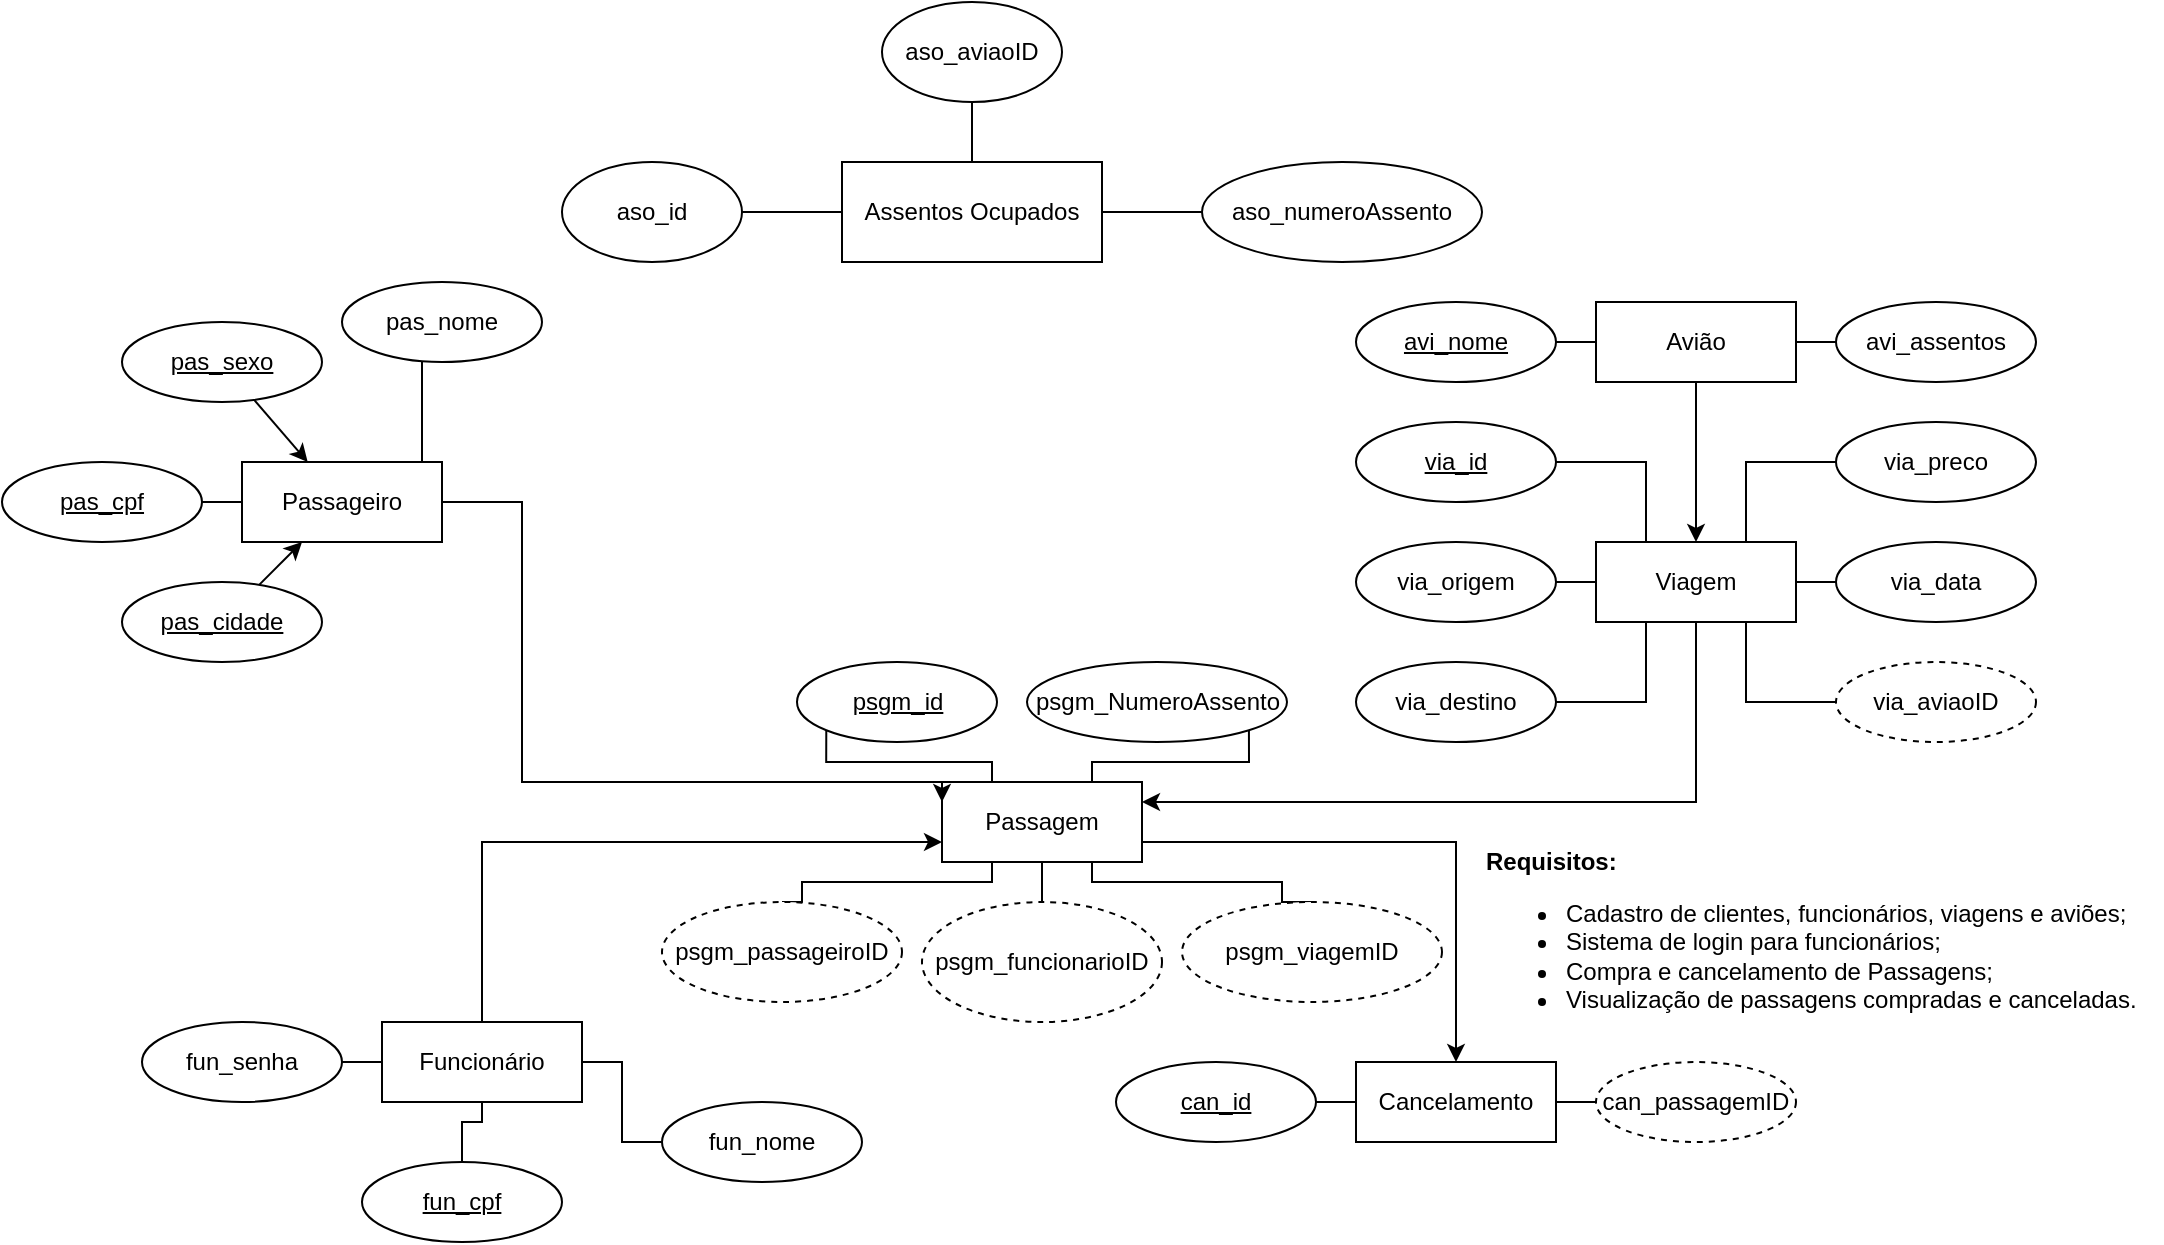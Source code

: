 <mxfile version="15.4.0" type="device"><diagram id="XebMpN3RaRsuIJgOyOjb" name="Page-1"><mxGraphModel dx="3307" dy="2646" grid="1" gridSize="10" guides="1" tooltips="1" connect="1" arrows="1" fold="1" page="1" pageScale="1" pageWidth="827" pageHeight="1169" math="0" shadow="0"><root><mxCell id="0"/><mxCell id="1" parent="0"/><mxCell id="BAULVOGwkpI4CkgKilwc-57" style="edgeStyle=orthogonalEdgeStyle;rounded=0;orthogonalLoop=1;jettySize=auto;html=1;exitX=1;exitY=0.75;exitDx=0;exitDy=0;entryX=0.5;entryY=0;entryDx=0;entryDy=0;endArrow=classic;endFill=1;" parent="1" source="BAULVOGwkpI4CkgKilwc-1" target="BAULVOGwkpI4CkgKilwc-21" edge="1"><mxGeometry relative="1" as="geometry"/></mxCell><mxCell id="BAULVOGwkpI4CkgKilwc-1" value="Passagem" style="whiteSpace=wrap;html=1;align=center;" parent="1" vertex="1"><mxGeometry x="400" y="330" width="100" height="40" as="geometry"/></mxCell><mxCell id="BAULVOGwkpI4CkgKilwc-64" style="edgeStyle=orthogonalEdgeStyle;rounded=0;orthogonalLoop=1;jettySize=auto;html=1;entryX=0;entryY=0.75;entryDx=0;entryDy=0;endArrow=classic;endFill=1;" parent="1" source="BAULVOGwkpI4CkgKilwc-2" target="BAULVOGwkpI4CkgKilwc-1" edge="1"><mxGeometry relative="1" as="geometry"><Array as="points"><mxPoint x="170" y="360"/></Array></mxGeometry></mxCell><mxCell id="BAULVOGwkpI4CkgKilwc-2" value="Funcionário" style="whiteSpace=wrap;html=1;align=center;" parent="1" vertex="1"><mxGeometry x="120" y="450" width="100" height="40" as="geometry"/></mxCell><mxCell id="BAULVOGwkpI4CkgKilwc-63" style="edgeStyle=orthogonalEdgeStyle;rounded=0;orthogonalLoop=1;jettySize=auto;html=1;entryX=0;entryY=0.25;entryDx=0;entryDy=0;endArrow=classic;endFill=1;" parent="1" source="BAULVOGwkpI4CkgKilwc-3" target="BAULVOGwkpI4CkgKilwc-1" edge="1"><mxGeometry relative="1" as="geometry"><Array as="points"><mxPoint x="190" y="190"/><mxPoint x="190" y="330"/><mxPoint x="400" y="330"/></Array></mxGeometry></mxCell><mxCell id="BAULVOGwkpI4CkgKilwc-3" value="Passageiro" style="whiteSpace=wrap;html=1;align=center;" parent="1" vertex="1"><mxGeometry x="50" y="170" width="100" height="40" as="geometry"/></mxCell><mxCell id="BAULVOGwkpI4CkgKilwc-61" style="edgeStyle=orthogonalEdgeStyle;rounded=0;orthogonalLoop=1;jettySize=auto;html=1;entryX=1;entryY=0.25;entryDx=0;entryDy=0;endArrow=classic;endFill=1;" parent="1" source="BAULVOGwkpI4CkgKilwc-4" target="BAULVOGwkpI4CkgKilwc-1" edge="1"><mxGeometry relative="1" as="geometry"><Array as="points"><mxPoint x="777" y="340"/></Array></mxGeometry></mxCell><mxCell id="BAULVOGwkpI4CkgKilwc-4" value="Viagem" style="whiteSpace=wrap;html=1;align=center;" parent="1" vertex="1"><mxGeometry x="727" y="210" width="100" height="40" as="geometry"/></mxCell><mxCell id="BAULVOGwkpI4CkgKilwc-62" style="edgeStyle=orthogonalEdgeStyle;rounded=0;orthogonalLoop=1;jettySize=auto;html=1;entryX=0.5;entryY=0;entryDx=0;entryDy=0;endArrow=classic;endFill=1;" parent="1" source="BAULVOGwkpI4CkgKilwc-5" target="BAULVOGwkpI4CkgKilwc-4" edge="1"><mxGeometry relative="1" as="geometry"/></mxCell><mxCell id="BAULVOGwkpI4CkgKilwc-5" value="Avião" style="whiteSpace=wrap;html=1;align=center;" parent="1" vertex="1"><mxGeometry x="727" y="90" width="100" height="40" as="geometry"/></mxCell><mxCell id="BAULVOGwkpI4CkgKilwc-41" style="edgeStyle=orthogonalEdgeStyle;rounded=0;orthogonalLoop=1;jettySize=auto;html=1;entryX=1;entryY=0.5;entryDx=0;entryDy=0;endArrow=none;endFill=0;" parent="1" source="BAULVOGwkpI4CkgKilwc-7" target="BAULVOGwkpI4CkgKilwc-5" edge="1"><mxGeometry relative="1" as="geometry"/></mxCell><mxCell id="BAULVOGwkpI4CkgKilwc-7" value="avi_assentos" style="ellipse;whiteSpace=wrap;html=1;align=center;" parent="1" vertex="1"><mxGeometry x="847" y="90" width="100" height="40" as="geometry"/></mxCell><mxCell id="BAULVOGwkpI4CkgKilwc-42" style="edgeStyle=orthogonalEdgeStyle;rounded=0;orthogonalLoop=1;jettySize=auto;html=1;entryX=0;entryY=0.5;entryDx=0;entryDy=0;endArrow=none;endFill=0;" parent="1" source="BAULVOGwkpI4CkgKilwc-9" target="BAULVOGwkpI4CkgKilwc-5" edge="1"><mxGeometry relative="1" as="geometry"/></mxCell><mxCell id="BAULVOGwkpI4CkgKilwc-9" value="&lt;u&gt;avi_nome&lt;/u&gt;" style="ellipse;whiteSpace=wrap;html=1;align=center;" parent="1" vertex="1"><mxGeometry x="607" y="90" width="100" height="40" as="geometry"/></mxCell><mxCell id="BAULVOGwkpI4CkgKilwc-50" style="edgeStyle=orthogonalEdgeStyle;rounded=0;orthogonalLoop=1;jettySize=auto;html=1;entryX=0.25;entryY=0;entryDx=0;entryDy=0;endArrow=none;endFill=0;" parent="1" source="BAULVOGwkpI4CkgKilwc-10" target="BAULVOGwkpI4CkgKilwc-4" edge="1"><mxGeometry relative="1" as="geometry"/></mxCell><mxCell id="BAULVOGwkpI4CkgKilwc-10" value="via_id" style="ellipse;whiteSpace=wrap;html=1;align=center;fontStyle=4;" parent="1" vertex="1"><mxGeometry x="607" y="150" width="100" height="40" as="geometry"/></mxCell><mxCell id="BAULVOGwkpI4CkgKilwc-52" style="edgeStyle=orthogonalEdgeStyle;rounded=0;orthogonalLoop=1;jettySize=auto;html=1;entryX=0.75;entryY=1;entryDx=0;entryDy=0;endArrow=none;endFill=0;" parent="1" source="BAULVOGwkpI4CkgKilwc-11" target="BAULVOGwkpI4CkgKilwc-4" edge="1"><mxGeometry relative="1" as="geometry"/></mxCell><mxCell id="BAULVOGwkpI4CkgKilwc-11" value="via_aviaoID" style="ellipse;whiteSpace=wrap;html=1;align=center;dashed=1;" parent="1" vertex="1"><mxGeometry x="847" y="270" width="100" height="40" as="geometry"/></mxCell><mxCell id="BAULVOGwkpI4CkgKilwc-47" style="edgeStyle=orthogonalEdgeStyle;rounded=0;orthogonalLoop=1;jettySize=auto;html=1;entryX=1;entryY=0.5;entryDx=0;entryDy=0;endArrow=none;endFill=0;" parent="1" source="BAULVOGwkpI4CkgKilwc-12" target="BAULVOGwkpI4CkgKilwc-4" edge="1"><mxGeometry relative="1" as="geometry"/></mxCell><mxCell id="BAULVOGwkpI4CkgKilwc-12" value="via_data" style="ellipse;whiteSpace=wrap;html=1;align=center;" parent="1" vertex="1"><mxGeometry x="847" y="210" width="100" height="40" as="geometry"/></mxCell><mxCell id="BAULVOGwkpI4CkgKilwc-51" style="edgeStyle=orthogonalEdgeStyle;rounded=0;orthogonalLoop=1;jettySize=auto;html=1;entryX=0.75;entryY=0;entryDx=0;entryDy=0;endArrow=none;endFill=0;" parent="1" source="BAULVOGwkpI4CkgKilwc-13" target="BAULVOGwkpI4CkgKilwc-4" edge="1"><mxGeometry relative="1" as="geometry"/></mxCell><mxCell id="BAULVOGwkpI4CkgKilwc-13" value="via_preco" style="ellipse;whiteSpace=wrap;html=1;align=center;" parent="1" vertex="1"><mxGeometry x="847" y="150" width="100" height="40" as="geometry"/></mxCell><mxCell id="BAULVOGwkpI4CkgKilwc-49" style="edgeStyle=orthogonalEdgeStyle;rounded=0;orthogonalLoop=1;jettySize=auto;html=1;entryX=0.25;entryY=1;entryDx=0;entryDy=0;endArrow=none;endFill=0;" parent="1" source="BAULVOGwkpI4CkgKilwc-14" target="BAULVOGwkpI4CkgKilwc-4" edge="1"><mxGeometry relative="1" as="geometry"/></mxCell><mxCell id="BAULVOGwkpI4CkgKilwc-14" value="via_destino" style="ellipse;whiteSpace=wrap;html=1;align=center;" parent="1" vertex="1"><mxGeometry x="607" y="270" width="100" height="40" as="geometry"/></mxCell><mxCell id="BAULVOGwkpI4CkgKilwc-48" style="edgeStyle=orthogonalEdgeStyle;rounded=0;orthogonalLoop=1;jettySize=auto;html=1;entryX=0;entryY=0.5;entryDx=0;entryDy=0;endArrow=none;endFill=0;" parent="1" source="BAULVOGwkpI4CkgKilwc-15" target="BAULVOGwkpI4CkgKilwc-4" edge="1"><mxGeometry relative="1" as="geometry"/></mxCell><mxCell id="BAULVOGwkpI4CkgKilwc-15" value="via_origem" style="ellipse;whiteSpace=wrap;html=1;align=center;" parent="1" vertex="1"><mxGeometry x="607" y="210" width="100" height="40" as="geometry"/></mxCell><mxCell id="BAULVOGwkpI4CkgKilwc-54" style="edgeStyle=orthogonalEdgeStyle;rounded=0;orthogonalLoop=1;jettySize=auto;html=1;entryX=0;entryY=0.5;entryDx=0;entryDy=0;endArrow=none;endFill=0;" parent="1" source="BAULVOGwkpI4CkgKilwc-16" target="BAULVOGwkpI4CkgKilwc-3" edge="1"><mxGeometry relative="1" as="geometry"/></mxCell><mxCell id="BAULVOGwkpI4CkgKilwc-16" value="pas_cpf" style="ellipse;whiteSpace=wrap;html=1;align=center;fontStyle=4;" parent="1" vertex="1"><mxGeometry x="-70" y="170" width="100" height="40" as="geometry"/></mxCell><mxCell id="BAULVOGwkpI4CkgKilwc-53" style="edgeStyle=orthogonalEdgeStyle;rounded=0;orthogonalLoop=1;jettySize=auto;html=1;entryX=1;entryY=0.5;entryDx=0;entryDy=0;endArrow=none;endFill=0;" parent="1" source="BAULVOGwkpI4CkgKilwc-17" target="BAULVOGwkpI4CkgKilwc-3" edge="1"><mxGeometry relative="1" as="geometry"><Array as="points"><mxPoint x="140" y="170"/><mxPoint x="150" y="170"/></Array></mxGeometry></mxCell><mxCell id="BAULVOGwkpI4CkgKilwc-17" value="pas_nome" style="ellipse;whiteSpace=wrap;html=1;align=center;" parent="1" vertex="1"><mxGeometry x="100" y="80" width="100" height="40" as="geometry"/></mxCell><mxCell id="BAULVOGwkpI4CkgKilwc-44" style="edgeStyle=orthogonalEdgeStyle;rounded=0;orthogonalLoop=1;jettySize=auto;html=1;entryX=0.5;entryY=1;entryDx=0;entryDy=0;endArrow=none;endFill=0;" parent="1" source="BAULVOGwkpI4CkgKilwc-18" target="BAULVOGwkpI4CkgKilwc-2" edge="1"><mxGeometry relative="1" as="geometry"/></mxCell><mxCell id="BAULVOGwkpI4CkgKilwc-18" value="fun_cpf" style="ellipse;whiteSpace=wrap;html=1;align=center;fontStyle=4;" parent="1" vertex="1"><mxGeometry x="110" y="520" width="100" height="40" as="geometry"/></mxCell><mxCell id="BAULVOGwkpI4CkgKilwc-46" style="edgeStyle=orthogonalEdgeStyle;rounded=0;orthogonalLoop=1;jettySize=auto;html=1;entryX=1;entryY=0.5;entryDx=0;entryDy=0;endArrow=none;endFill=0;" parent="1" source="BAULVOGwkpI4CkgKilwc-19" target="BAULVOGwkpI4CkgKilwc-2" edge="1"><mxGeometry relative="1" as="geometry"/></mxCell><mxCell id="BAULVOGwkpI4CkgKilwc-19" value="fun_nome" style="ellipse;whiteSpace=wrap;html=1;align=center;" parent="1" vertex="1"><mxGeometry x="260" y="490" width="100" height="40" as="geometry"/></mxCell><mxCell id="BAULVOGwkpI4CkgKilwc-45" style="edgeStyle=orthogonalEdgeStyle;rounded=0;orthogonalLoop=1;jettySize=auto;html=1;entryX=0;entryY=0.5;entryDx=0;entryDy=0;endArrow=none;endFill=0;" parent="1" source="BAULVOGwkpI4CkgKilwc-20" target="BAULVOGwkpI4CkgKilwc-2" edge="1"><mxGeometry relative="1" as="geometry"/></mxCell><mxCell id="BAULVOGwkpI4CkgKilwc-20" value="fun_senha" style="ellipse;whiteSpace=wrap;html=1;align=center;" parent="1" vertex="1"><mxGeometry y="450" width="100" height="40" as="geometry"/></mxCell><mxCell id="BAULVOGwkpI4CkgKilwc-21" value="Cancelamento" style="whiteSpace=wrap;html=1;align=center;" parent="1" vertex="1"><mxGeometry x="607" y="470" width="100" height="40" as="geometry"/></mxCell><mxCell id="BAULVOGwkpI4CkgKilwc-38" style="edgeStyle=orthogonalEdgeStyle;rounded=0;orthogonalLoop=1;jettySize=auto;html=1;entryX=0.25;entryY=0;entryDx=0;entryDy=0;exitX=0;exitY=1;exitDx=0;exitDy=0;endArrow=none;endFill=0;" parent="1" source="BAULVOGwkpI4CkgKilwc-23" target="BAULVOGwkpI4CkgKilwc-1" edge="1"><mxGeometry relative="1" as="geometry"><Array as="points"><mxPoint x="342" y="320"/><mxPoint x="425" y="320"/></Array></mxGeometry></mxCell><mxCell id="BAULVOGwkpI4CkgKilwc-23" value="psgm_id" style="ellipse;whiteSpace=wrap;html=1;align=center;fontStyle=4;" parent="1" vertex="1"><mxGeometry x="327.5" y="270" width="100" height="40" as="geometry"/></mxCell><mxCell id="BAULVOGwkpI4CkgKilwc-34" style="edgeStyle=orthogonalEdgeStyle;rounded=0;orthogonalLoop=1;jettySize=auto;html=1;entryX=0.25;entryY=1;entryDx=0;entryDy=0;exitX=0.5;exitY=0;exitDx=0;exitDy=0;endArrow=none;endFill=0;" parent="1" source="BAULVOGwkpI4CkgKilwc-24" target="BAULVOGwkpI4CkgKilwc-1" edge="1"><mxGeometry relative="1" as="geometry"><Array as="points"><mxPoint x="330" y="380"/><mxPoint x="425" y="380"/></Array></mxGeometry></mxCell><mxCell id="BAULVOGwkpI4CkgKilwc-24" value="psgm_passageiroID" style="ellipse;whiteSpace=wrap;html=1;align=center;dashed=1;" parent="1" vertex="1"><mxGeometry x="260" y="390" width="120" height="50" as="geometry"/></mxCell><mxCell id="BAULVOGwkpI4CkgKilwc-32" style="edgeStyle=orthogonalEdgeStyle;rounded=0;orthogonalLoop=1;jettySize=auto;html=1;entryX=0.5;entryY=1;entryDx=0;entryDy=0;endArrow=none;endFill=0;" parent="1" source="BAULVOGwkpI4CkgKilwc-25" target="BAULVOGwkpI4CkgKilwc-1" edge="1"><mxGeometry relative="1" as="geometry"/></mxCell><mxCell id="BAULVOGwkpI4CkgKilwc-25" value="psgm_funcionarioID" style="ellipse;whiteSpace=wrap;html=1;align=center;dashed=1;" parent="1" vertex="1"><mxGeometry x="390" y="390" width="120" height="60" as="geometry"/></mxCell><mxCell id="BAULVOGwkpI4CkgKilwc-33" style="edgeStyle=orthogonalEdgeStyle;rounded=0;orthogonalLoop=1;jettySize=auto;html=1;entryX=0.75;entryY=1;entryDx=0;entryDy=0;exitX=0.5;exitY=0;exitDx=0;exitDy=0;endArrow=none;endFill=0;" parent="1" source="BAULVOGwkpI4CkgKilwc-26" target="BAULVOGwkpI4CkgKilwc-1" edge="1"><mxGeometry relative="1" as="geometry"><Array as="points"><mxPoint x="570" y="380"/><mxPoint x="475" y="380"/></Array></mxGeometry></mxCell><mxCell id="BAULVOGwkpI4CkgKilwc-26" value="psgm_viagemID" style="ellipse;whiteSpace=wrap;html=1;align=center;dashed=1;" parent="1" vertex="1"><mxGeometry x="520" y="390" width="130" height="50" as="geometry"/></mxCell><mxCell id="BAULVOGwkpI4CkgKilwc-37" style="edgeStyle=orthogonalEdgeStyle;rounded=0;orthogonalLoop=1;jettySize=auto;html=1;entryX=0.75;entryY=0;entryDx=0;entryDy=0;exitX=1;exitY=1;exitDx=0;exitDy=0;endArrow=none;endFill=0;" parent="1" source="BAULVOGwkpI4CkgKilwc-27" target="BAULVOGwkpI4CkgKilwc-1" edge="1"><mxGeometry relative="1" as="geometry"><Array as="points"><mxPoint x="553" y="320"/><mxPoint x="475" y="320"/></Array></mxGeometry></mxCell><mxCell id="BAULVOGwkpI4CkgKilwc-27" value="psgm_NumeroAssento" style="ellipse;whiteSpace=wrap;html=1;align=center;" parent="1" vertex="1"><mxGeometry x="442.5" y="270" width="130" height="40" as="geometry"/></mxCell><mxCell id="BAULVOGwkpI4CkgKilwc-40" style="edgeStyle=orthogonalEdgeStyle;rounded=0;orthogonalLoop=1;jettySize=auto;html=1;entryX=0;entryY=0.5;entryDx=0;entryDy=0;endArrow=none;endFill=0;" parent="1" source="BAULVOGwkpI4CkgKilwc-28" target="BAULVOGwkpI4CkgKilwc-21" edge="1"><mxGeometry relative="1" as="geometry"/></mxCell><mxCell id="BAULVOGwkpI4CkgKilwc-28" value="can_id" style="ellipse;whiteSpace=wrap;html=1;align=center;fontStyle=4;" parent="1" vertex="1"><mxGeometry x="487" y="470" width="100" height="40" as="geometry"/></mxCell><mxCell id="BAULVOGwkpI4CkgKilwc-39" style="edgeStyle=orthogonalEdgeStyle;rounded=0;orthogonalLoop=1;jettySize=auto;html=1;entryX=1;entryY=0.5;entryDx=0;entryDy=0;endArrow=none;endFill=0;" parent="1" source="BAULVOGwkpI4CkgKilwc-29" target="BAULVOGwkpI4CkgKilwc-21" edge="1"><mxGeometry relative="1" as="geometry"/></mxCell><mxCell id="BAULVOGwkpI4CkgKilwc-29" value="can_passagemID" style="ellipse;whiteSpace=wrap;html=1;align=center;dashed=1;" parent="1" vertex="1"><mxGeometry x="727" y="470" width="100" height="40" as="geometry"/></mxCell><mxCell id="BAULVOGwkpI4CkgKilwc-30" value="&lt;div&gt;&lt;b&gt;Requisitos:&lt;/b&gt;&lt;/div&gt;&lt;div&gt;&lt;ul&gt;&lt;li&gt;Cadastro de clientes, funcionários, viagens e aviões;&lt;/li&gt;&lt;li&gt;Sistema de login para funcionários;&lt;/li&gt;&lt;li&gt;Compra e cancelamento de Passagens;&lt;/li&gt;&lt;li&gt;Visualização de passagens compradas e canceladas.&lt;/li&gt;&lt;/ul&gt;&lt;/div&gt;" style="text;html=1;align=left;verticalAlign=middle;resizable=0;points=[];autosize=1;strokeColor=none;fillColor=none;" parent="1" vertex="1"><mxGeometry x="670" y="360" width="340" height="100" as="geometry"/></mxCell><mxCell id="FJZRwl54aU8bVIqrpLVv-1" value="&lt;div&gt;pas_sexo&lt;/div&gt;" style="ellipse;whiteSpace=wrap;html=1;align=center;fontStyle=4;" parent="1" vertex="1"><mxGeometry x="-10" y="100" width="100" height="40" as="geometry"/></mxCell><mxCell id="FJZRwl54aU8bVIqrpLVv-5" value="" style="endArrow=classic;html=1;rounded=0;" parent="1" source="FJZRwl54aU8bVIqrpLVv-1" target="BAULVOGwkpI4CkgKilwc-3" edge="1"><mxGeometry width="50" height="50" relative="1" as="geometry"><mxPoint x="280" y="250" as="sourcePoint"/><mxPoint x="330" y="200" as="targetPoint"/></mxGeometry></mxCell><mxCell id="FJZRwl54aU8bVIqrpLVv-8" value="&lt;div&gt;pas_cidade&lt;/div&gt;" style="ellipse;whiteSpace=wrap;html=1;align=center;fontStyle=4;" parent="1" vertex="1"><mxGeometry x="-10" y="230" width="100" height="40" as="geometry"/></mxCell><mxCell id="FJZRwl54aU8bVIqrpLVv-9" value="" style="endArrow=classic;html=1;rounded=0;" parent="1" source="FJZRwl54aU8bVIqrpLVv-8" target="BAULVOGwkpI4CkgKilwc-3" edge="1"><mxGeometry width="50" height="50" relative="1" as="geometry"><mxPoint x="280" y="380" as="sourcePoint"/><mxPoint x="82.857" y="300" as="targetPoint"/></mxGeometry></mxCell><mxCell id="kCE_7tiqyLe-Rpptmi7T-1" value="aso_id" style="ellipse;whiteSpace=wrap;html=1;" parent="1" vertex="1"><mxGeometry x="210" y="20" width="90" height="50" as="geometry"/></mxCell><mxCell id="kCE_7tiqyLe-Rpptmi7T-2" value="Assentos Ocupados" style="rounded=0;whiteSpace=wrap;html=1;" parent="1" vertex="1"><mxGeometry x="350" y="20" width="130" height="50" as="geometry"/></mxCell><mxCell id="kCE_7tiqyLe-Rpptmi7T-4" value="aso_aviaoID" style="ellipse;whiteSpace=wrap;html=1;" parent="1" vertex="1"><mxGeometry x="370" y="-60" width="90" height="50" as="geometry"/></mxCell><mxCell id="kCE_7tiqyLe-Rpptmi7T-5" value="aso_numeroAssento" style="ellipse;whiteSpace=wrap;html=1;" parent="1" vertex="1"><mxGeometry x="530" y="20" width="140" height="50" as="geometry"/></mxCell><mxCell id="kCE_7tiqyLe-Rpptmi7T-12" value="" style="endArrow=none;html=1;rounded=0;edgeStyle=orthogonalEdgeStyle;entryX=0.5;entryY=1;entryDx=0;entryDy=0;" parent="1" source="kCE_7tiqyLe-Rpptmi7T-2" target="kCE_7tiqyLe-Rpptmi7T-4" edge="1"><mxGeometry width="50" height="50" relative="1" as="geometry"><mxPoint x="362" y="10" as="sourcePoint"/><mxPoint x="420" y="-20" as="targetPoint"/></mxGeometry></mxCell><mxCell id="kCE_7tiqyLe-Rpptmi7T-13" value="" style="endArrow=none;html=1;rounded=0;edgeStyle=orthogonalEdgeStyle;entryX=1;entryY=0.5;entryDx=0;entryDy=0;exitX=0;exitY=0.5;exitDx=0;exitDy=0;" parent="1" source="kCE_7tiqyLe-Rpptmi7T-2" target="kCE_7tiqyLe-Rpptmi7T-1" edge="1"><mxGeometry width="50" height="50" relative="1" as="geometry"><mxPoint x="270" y="110" as="sourcePoint"/><mxPoint x="320" y="60" as="targetPoint"/></mxGeometry></mxCell><mxCell id="kCE_7tiqyLe-Rpptmi7T-14" value="" style="endArrow=none;html=1;rounded=0;edgeStyle=orthogonalEdgeStyle;entryX=0;entryY=0.5;entryDx=0;entryDy=0;exitX=1;exitY=0.5;exitDx=0;exitDy=0;" parent="1" source="kCE_7tiqyLe-Rpptmi7T-2" target="kCE_7tiqyLe-Rpptmi7T-5" edge="1"><mxGeometry width="50" height="50" relative="1" as="geometry"><mxPoint x="470" y="100" as="sourcePoint"/><mxPoint x="520" y="50" as="targetPoint"/></mxGeometry></mxCell></root></mxGraphModel></diagram></mxfile>